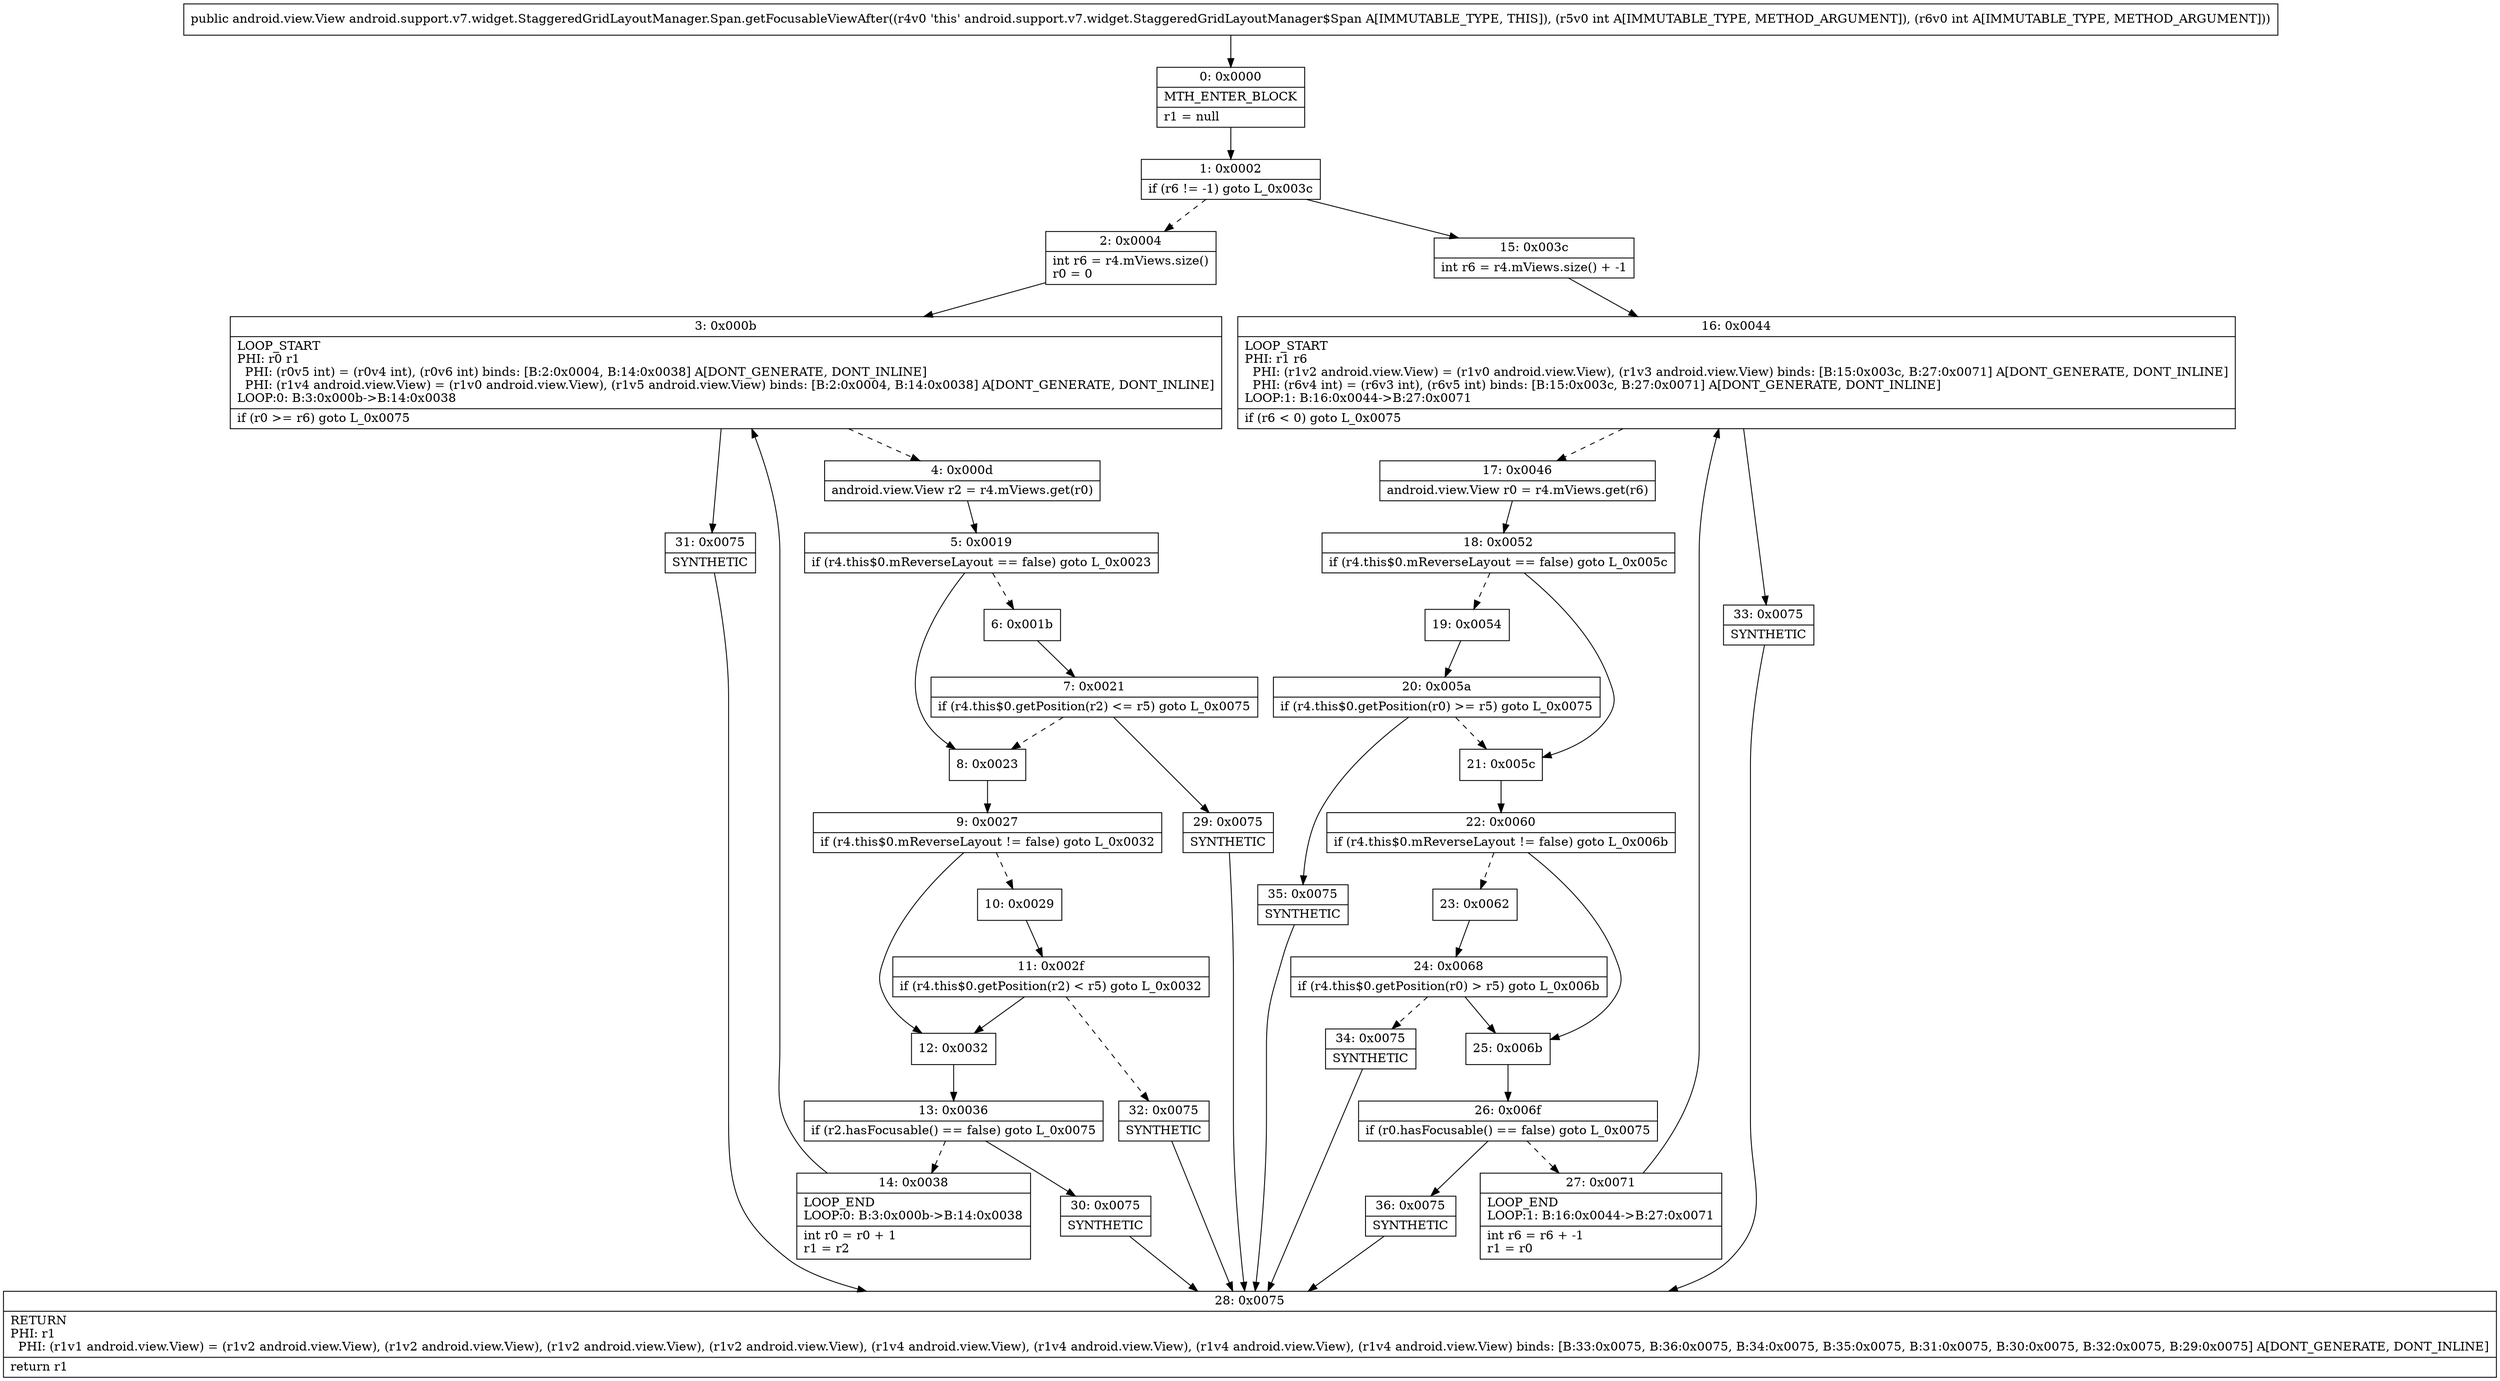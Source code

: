 digraph "CFG forandroid.support.v7.widget.StaggeredGridLayoutManager.Span.getFocusableViewAfter(II)Landroid\/view\/View;" {
Node_0 [shape=record,label="{0\:\ 0x0000|MTH_ENTER_BLOCK\l|r1 = null\l}"];
Node_1 [shape=record,label="{1\:\ 0x0002|if (r6 != \-1) goto L_0x003c\l}"];
Node_2 [shape=record,label="{2\:\ 0x0004|int r6 = r4.mViews.size()\lr0 = 0\l}"];
Node_3 [shape=record,label="{3\:\ 0x000b|LOOP_START\lPHI: r0 r1 \l  PHI: (r0v5 int) = (r0v4 int), (r0v6 int) binds: [B:2:0x0004, B:14:0x0038] A[DONT_GENERATE, DONT_INLINE]\l  PHI: (r1v4 android.view.View) = (r1v0 android.view.View), (r1v5 android.view.View) binds: [B:2:0x0004, B:14:0x0038] A[DONT_GENERATE, DONT_INLINE]\lLOOP:0: B:3:0x000b\-\>B:14:0x0038\l|if (r0 \>= r6) goto L_0x0075\l}"];
Node_4 [shape=record,label="{4\:\ 0x000d|android.view.View r2 = r4.mViews.get(r0)\l}"];
Node_5 [shape=record,label="{5\:\ 0x0019|if (r4.this$0.mReverseLayout == false) goto L_0x0023\l}"];
Node_6 [shape=record,label="{6\:\ 0x001b}"];
Node_7 [shape=record,label="{7\:\ 0x0021|if (r4.this$0.getPosition(r2) \<= r5) goto L_0x0075\l}"];
Node_8 [shape=record,label="{8\:\ 0x0023}"];
Node_9 [shape=record,label="{9\:\ 0x0027|if (r4.this$0.mReverseLayout != false) goto L_0x0032\l}"];
Node_10 [shape=record,label="{10\:\ 0x0029}"];
Node_11 [shape=record,label="{11\:\ 0x002f|if (r4.this$0.getPosition(r2) \< r5) goto L_0x0032\l}"];
Node_12 [shape=record,label="{12\:\ 0x0032}"];
Node_13 [shape=record,label="{13\:\ 0x0036|if (r2.hasFocusable() == false) goto L_0x0075\l}"];
Node_14 [shape=record,label="{14\:\ 0x0038|LOOP_END\lLOOP:0: B:3:0x000b\-\>B:14:0x0038\l|int r0 = r0 + 1\lr1 = r2\l}"];
Node_15 [shape=record,label="{15\:\ 0x003c|int r6 = r4.mViews.size() + \-1\l}"];
Node_16 [shape=record,label="{16\:\ 0x0044|LOOP_START\lPHI: r1 r6 \l  PHI: (r1v2 android.view.View) = (r1v0 android.view.View), (r1v3 android.view.View) binds: [B:15:0x003c, B:27:0x0071] A[DONT_GENERATE, DONT_INLINE]\l  PHI: (r6v4 int) = (r6v3 int), (r6v5 int) binds: [B:15:0x003c, B:27:0x0071] A[DONT_GENERATE, DONT_INLINE]\lLOOP:1: B:16:0x0044\-\>B:27:0x0071\l|if (r6 \< 0) goto L_0x0075\l}"];
Node_17 [shape=record,label="{17\:\ 0x0046|android.view.View r0 = r4.mViews.get(r6)\l}"];
Node_18 [shape=record,label="{18\:\ 0x0052|if (r4.this$0.mReverseLayout == false) goto L_0x005c\l}"];
Node_19 [shape=record,label="{19\:\ 0x0054}"];
Node_20 [shape=record,label="{20\:\ 0x005a|if (r4.this$0.getPosition(r0) \>= r5) goto L_0x0075\l}"];
Node_21 [shape=record,label="{21\:\ 0x005c}"];
Node_22 [shape=record,label="{22\:\ 0x0060|if (r4.this$0.mReverseLayout != false) goto L_0x006b\l}"];
Node_23 [shape=record,label="{23\:\ 0x0062}"];
Node_24 [shape=record,label="{24\:\ 0x0068|if (r4.this$0.getPosition(r0) \> r5) goto L_0x006b\l}"];
Node_25 [shape=record,label="{25\:\ 0x006b}"];
Node_26 [shape=record,label="{26\:\ 0x006f|if (r0.hasFocusable() == false) goto L_0x0075\l}"];
Node_27 [shape=record,label="{27\:\ 0x0071|LOOP_END\lLOOP:1: B:16:0x0044\-\>B:27:0x0071\l|int r6 = r6 + \-1\lr1 = r0\l}"];
Node_28 [shape=record,label="{28\:\ 0x0075|RETURN\lPHI: r1 \l  PHI: (r1v1 android.view.View) = (r1v2 android.view.View), (r1v2 android.view.View), (r1v2 android.view.View), (r1v2 android.view.View), (r1v4 android.view.View), (r1v4 android.view.View), (r1v4 android.view.View), (r1v4 android.view.View) binds: [B:33:0x0075, B:36:0x0075, B:34:0x0075, B:35:0x0075, B:31:0x0075, B:30:0x0075, B:32:0x0075, B:29:0x0075] A[DONT_GENERATE, DONT_INLINE]\l|return r1\l}"];
Node_29 [shape=record,label="{29\:\ 0x0075|SYNTHETIC\l}"];
Node_30 [shape=record,label="{30\:\ 0x0075|SYNTHETIC\l}"];
Node_31 [shape=record,label="{31\:\ 0x0075|SYNTHETIC\l}"];
Node_32 [shape=record,label="{32\:\ 0x0075|SYNTHETIC\l}"];
Node_33 [shape=record,label="{33\:\ 0x0075|SYNTHETIC\l}"];
Node_34 [shape=record,label="{34\:\ 0x0075|SYNTHETIC\l}"];
Node_35 [shape=record,label="{35\:\ 0x0075|SYNTHETIC\l}"];
Node_36 [shape=record,label="{36\:\ 0x0075|SYNTHETIC\l}"];
MethodNode[shape=record,label="{public android.view.View android.support.v7.widget.StaggeredGridLayoutManager.Span.getFocusableViewAfter((r4v0 'this' android.support.v7.widget.StaggeredGridLayoutManager$Span A[IMMUTABLE_TYPE, THIS]), (r5v0 int A[IMMUTABLE_TYPE, METHOD_ARGUMENT]), (r6v0 int A[IMMUTABLE_TYPE, METHOD_ARGUMENT])) }"];
MethodNode -> Node_0;
Node_0 -> Node_1;
Node_1 -> Node_2[style=dashed];
Node_1 -> Node_15;
Node_2 -> Node_3;
Node_3 -> Node_4[style=dashed];
Node_3 -> Node_31;
Node_4 -> Node_5;
Node_5 -> Node_6[style=dashed];
Node_5 -> Node_8;
Node_6 -> Node_7;
Node_7 -> Node_8[style=dashed];
Node_7 -> Node_29;
Node_8 -> Node_9;
Node_9 -> Node_10[style=dashed];
Node_9 -> Node_12;
Node_10 -> Node_11;
Node_11 -> Node_12;
Node_11 -> Node_32[style=dashed];
Node_12 -> Node_13;
Node_13 -> Node_14[style=dashed];
Node_13 -> Node_30;
Node_14 -> Node_3;
Node_15 -> Node_16;
Node_16 -> Node_17[style=dashed];
Node_16 -> Node_33;
Node_17 -> Node_18;
Node_18 -> Node_19[style=dashed];
Node_18 -> Node_21;
Node_19 -> Node_20;
Node_20 -> Node_21[style=dashed];
Node_20 -> Node_35;
Node_21 -> Node_22;
Node_22 -> Node_23[style=dashed];
Node_22 -> Node_25;
Node_23 -> Node_24;
Node_24 -> Node_25;
Node_24 -> Node_34[style=dashed];
Node_25 -> Node_26;
Node_26 -> Node_27[style=dashed];
Node_26 -> Node_36;
Node_27 -> Node_16;
Node_29 -> Node_28;
Node_30 -> Node_28;
Node_31 -> Node_28;
Node_32 -> Node_28;
Node_33 -> Node_28;
Node_34 -> Node_28;
Node_35 -> Node_28;
Node_36 -> Node_28;
}

